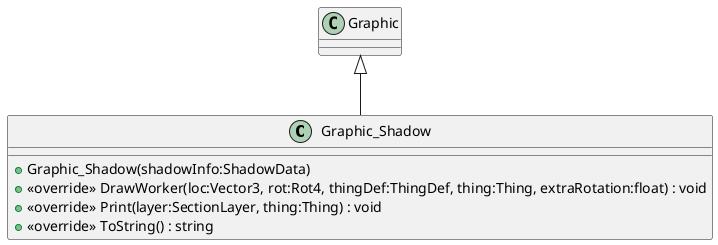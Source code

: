 @startuml
class Graphic_Shadow {
    + Graphic_Shadow(shadowInfo:ShadowData)
    + <<override>> DrawWorker(loc:Vector3, rot:Rot4, thingDef:ThingDef, thing:Thing, extraRotation:float) : void
    + <<override>> Print(layer:SectionLayer, thing:Thing) : void
    + <<override>> ToString() : string
}
Graphic <|-- Graphic_Shadow
@enduml
